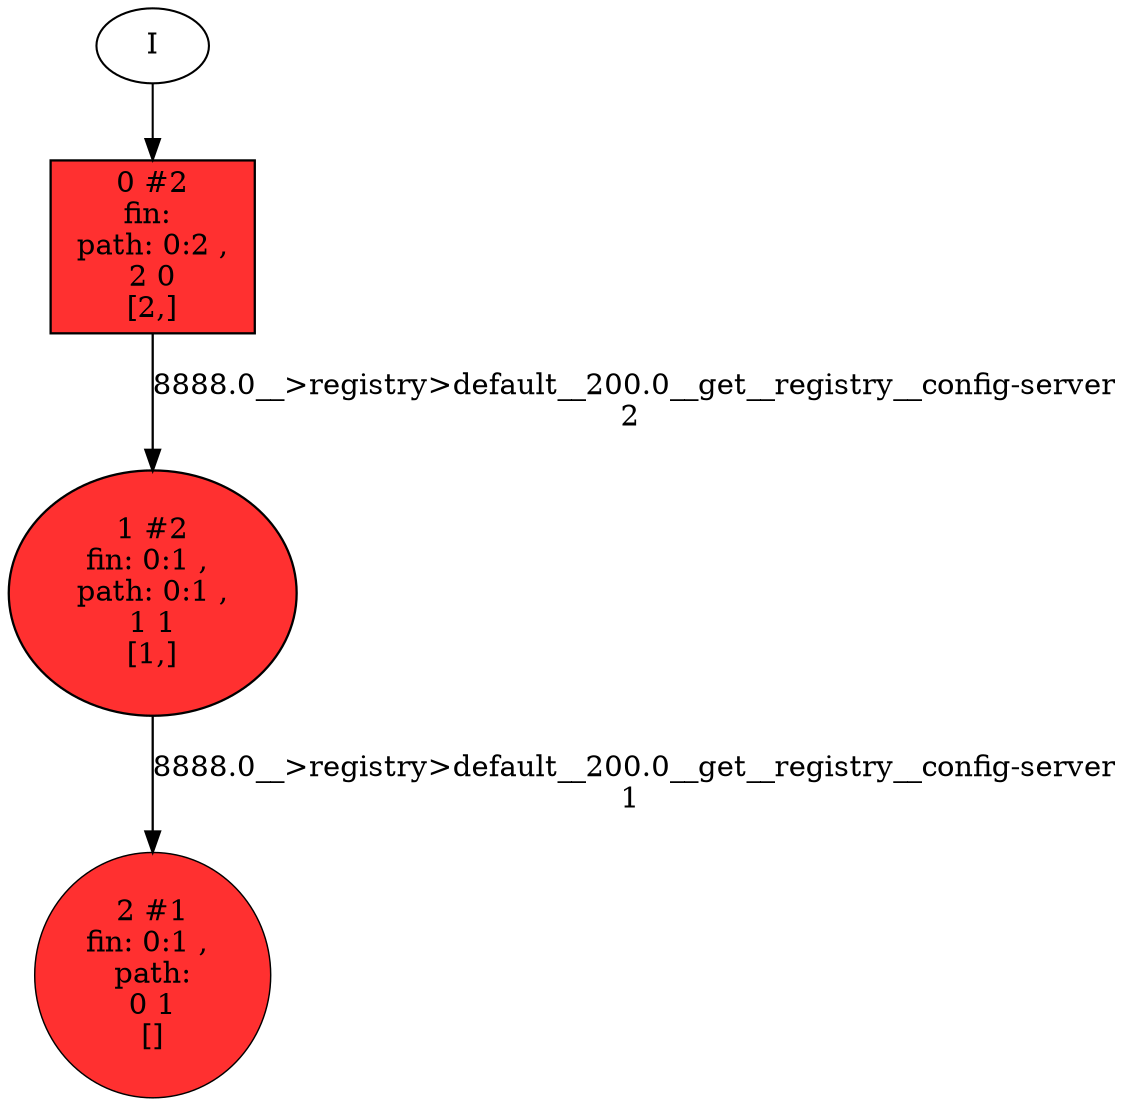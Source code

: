 // produced with flexfringe // 
digraph DFA {
	0 [label="root" shape=box];
		I -> 0;
	0 [ label="0 #2
fin: 
 path: 0:2 , 
2 0
[2,]" , style=filled, fillcolor="firebrick1", width=0.741276, height=0.741276, penwidth=1.09861];
		0 -> 1 [label="8888.0__>registry>default__200.0__get__registry__config-server
2 " , penwidth=1.09861 ];
	1 [ label="1 #2
fin: 0:1 , 
 path: 0:1 , 
1 1
[1,]" , style=filled, fillcolor="firebrick1", width=0.741276, height=0.741276, penwidth=1.09861];
		1 -> 2 [label="8888.0__>registry>default__200.0__get__registry__config-server
1 " , penwidth=1.09861 ];
	2 [ label="2 #1
fin: 0:1 , 
 path: 
0 1
[]" , style=filled, fillcolor="firebrick1", width=0.526589, height=0.526589, penwidth=0.693147];
}
